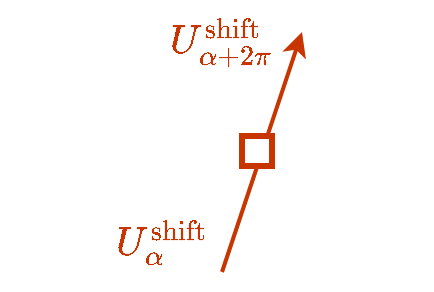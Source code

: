 <mxfile version="22.1.4" type="github">
  <diagram id="fcB8FtZrmFMT_OEfUYXL" name="Page-1">
    <mxGraphModel dx="712" dy="617" grid="1" gridSize="10" guides="1" tooltips="1" connect="0" arrows="0" fold="1" page="1" pageScale="1" pageWidth="827" pageHeight="1169" math="1" shadow="0">
      <root>
        <mxCell id="0" />
        <mxCell id="1" parent="0" />
        <mxCell id="5" value="\( U^\text{shift}_\alpha\)" style="text;html=1;strokeColor=none;fillColor=none;align=center;verticalAlign=middle;whiteSpace=wrap;rounded=0;fontSize=17;fontColor=#c73500;" parent="1" vertex="1">
          <mxGeometry x="180" y="330" width="60" height="30" as="geometry" />
        </mxCell>
        <mxCell id="9" value="" style="endArrow=classic;html=1;strokeWidth=2;endFill=1;fillColor=#fa6800;strokeColor=#C73500;jump=gap;targetPerimeterSpacing=0;startSize=6;jumpStyle=gap;rounded=1;jumpSize=10;startArrow=none;startFill=0;" parent="1" edge="1">
          <mxGeometry width="265" height="307" relative="1" as="geometry">
            <mxPoint x="240" y="360" as="sourcePoint" />
            <mxPoint x="280" y="240" as="targetPoint" />
          </mxGeometry>
        </mxCell>
        <mxCell id="dWOxuINWirqguDf9QFE2-33" value="" style="rounded=0;whiteSpace=wrap;html=1;fillColor=default;fontColor=#ffffff;strokeColor=#C73500;strokeWidth=3;" vertex="1" parent="9">
          <mxGeometry x="250" y="292" width="15" height="15" as="geometry" />
        </mxCell>
        <mxCell id="dWOxuINWirqguDf9QFE2-34" value="\( U^\text{shift}_{\alpha+2\pi}\)" style="text;html=1;strokeColor=none;fillColor=none;align=center;verticalAlign=middle;whiteSpace=wrap;rounded=0;fontSize=17;fontColor=#c73500;" vertex="1" parent="1">
          <mxGeometry x="210" y="230" width="60" height="30" as="geometry" />
        </mxCell>
      </root>
    </mxGraphModel>
  </diagram>
</mxfile>
